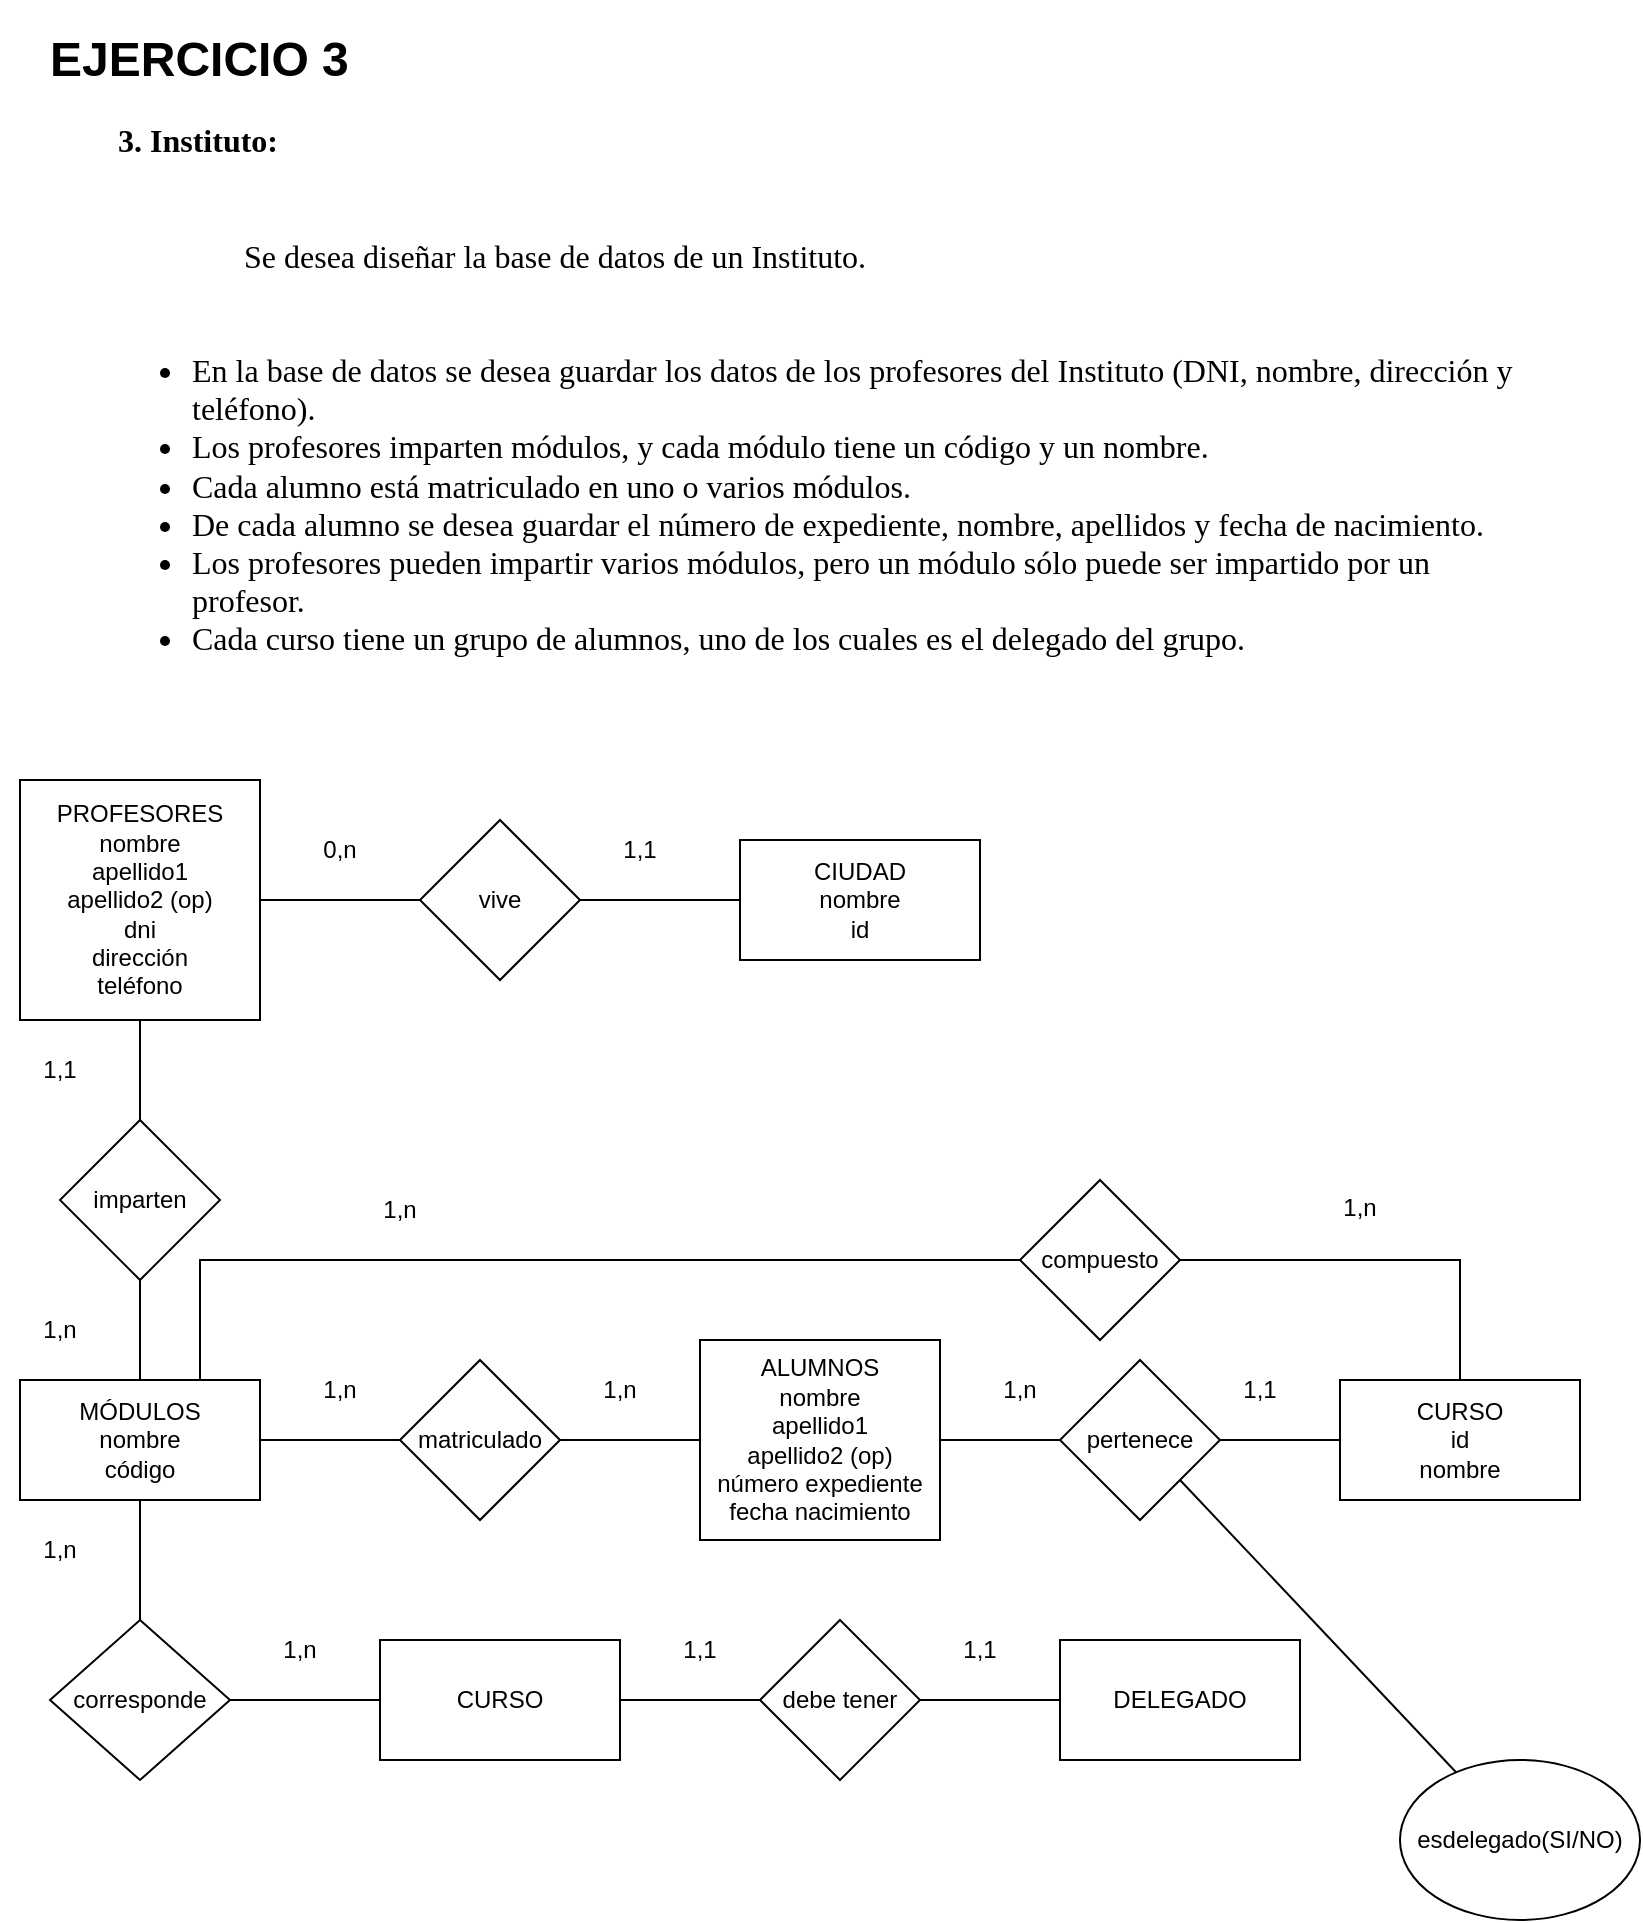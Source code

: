 <mxfile version="20.3.0" type="device"><diagram id="R2lEEEUBdFMjLlhIrx00" name="Page-1"><mxGraphModel dx="1662" dy="849" grid="1" gridSize="10" guides="1" tooltips="1" connect="1" arrows="1" fold="1" page="1" pageScale="1" pageWidth="850" pageHeight="1100" math="0" shadow="0" extFonts="Permanent Marker^https://fonts.googleapis.com/css?family=Permanent+Marker"><root><mxCell id="0"/><mxCell id="1" parent="0"/><mxCell id="gn5aNaQKjEZTmFOxmpgc-1" value="&lt;h1&gt;EJERCICIO 3&lt;/h1&gt;&lt;ol start=&quot;3&quot; style=&quot;margin-top:0;margin-bottom:0;padding-inline-start:48px;&quot;&gt;&lt;li aria-level=&quot;1&quot; style=&quot;list-style-type: decimal; font-size: 12pt; font-family: &amp;quot;Liberation Serif&amp;quot;; color: rgb(0, 0, 0); background-color: transparent; font-weight: 700; font-style: normal; font-variant: normal; text-decoration: none; vertical-align: baseline; margin-left: 1.5pt;&quot; dir=&quot;ltr&quot;&gt;&lt;p role=&quot;presentation&quot; style=&quot;line-height:1.2;margin-top:0pt;margin-bottom:0pt;&quot; dir=&quot;ltr&quot;&gt;&lt;span style=&quot;font-size: 12pt; font-family: &amp;quot;Liberation Serif&amp;quot;; color: rgb(0, 0, 0); background-color: transparent; font-weight: 700; font-style: normal; font-variant: normal; text-decoration: none; vertical-align: baseline;&quot;&gt;Instituto:&amp;nbsp;&lt;/span&gt;&lt;/p&gt;&lt;/li&gt;&lt;/ol&gt;&lt;p&gt;&lt;b id=&quot;docs-internal-guid-e48b8a58-7fff-ed7d-64f9-67049ea9ce77&quot; style=&quot;font-weight:normal;&quot;&gt;&lt;br&gt;&lt;/b&gt;&lt;/p&gt;&lt;p style=&quot;line-height:1.2;margin-left: 72.75pt;margin-top:0pt;margin-bottom:0pt;&quot; dir=&quot;ltr&quot;&gt;&lt;span style=&quot;font-size: 12pt; font-family: &amp;quot;Liberation Serif&amp;quot;; color: rgb(0, 0, 0); background-color: transparent; font-weight: 400; font-style: normal; font-variant: normal; text-decoration: none; vertical-align: baseline;&quot;&gt;Se desea diseñar la base de datos de un Instituto.&lt;/span&gt;&lt;/p&gt;&lt;p&gt;&lt;br&gt;&lt;/p&gt;&lt;ul style=&quot;margin-top:0;margin-bottom:0;padding-inline-start:48px;&quot;&gt;&lt;li aria-level=&quot;1&quot; style=&quot;list-style-type: disc; font-size: 12pt; font-family: &amp;quot;Liberation Serif&amp;quot;; color: rgb(0, 0, 0); background-color: transparent; font-weight: 400; font-style: normal; font-variant: normal; text-decoration: none; vertical-align: baseline; margin-left: 17.25pt;&quot; dir=&quot;ltr&quot;&gt;&lt;p role=&quot;presentation&quot; style=&quot;line-height:1.2;margin-top:0pt;margin-bottom:0pt;&quot; dir=&quot;ltr&quot;&gt;&lt;span style=&quot;font-size: 12pt; font-family: &amp;quot;Liberation Serif&amp;quot;; color: rgb(0, 0, 0); background-color: transparent; font-weight: 400; font-style: normal; font-variant: normal; text-decoration: none; vertical-align: baseline;&quot;&gt;En la base de datos se desea guardar los datos de los profesores del Instituto (DNI, nombre, dirección y teléfono).&amp;nbsp;&lt;/span&gt;&lt;/p&gt;&lt;/li&gt;&lt;li aria-level=&quot;1&quot; style=&quot;list-style-type: disc; font-size: 12pt; font-family: &amp;quot;Liberation Serif&amp;quot;; color: rgb(0, 0, 0); background-color: transparent; font-weight: 400; font-style: normal; font-variant: normal; text-decoration: none; vertical-align: baseline; margin-left: 17.25pt;&quot; dir=&quot;ltr&quot;&gt;&lt;p role=&quot;presentation&quot; style=&quot;line-height:1.2;margin-top:0pt;margin-bottom:0pt;&quot; dir=&quot;ltr&quot;&gt;&lt;span style=&quot;font-size: 12pt; font-family: &amp;quot;Liberation Serif&amp;quot;; color: rgb(0, 0, 0); background-color: transparent; font-weight: 400; font-style: normal; font-variant: normal; text-decoration: none; vertical-align: baseline;&quot;&gt;Los profesores imparten módulos, y cada módulo tiene un código y un nombre.&amp;nbsp;&lt;/span&gt;&lt;/p&gt;&lt;/li&gt;&lt;li aria-level=&quot;1&quot; style=&quot;list-style-type: disc; font-size: 12pt; font-family: &amp;quot;Liberation Serif&amp;quot;; color: rgb(0, 0, 0); background-color: transparent; font-weight: 400; font-style: normal; font-variant: normal; text-decoration: none; vertical-align: baseline; margin-left: 17.25pt;&quot; dir=&quot;ltr&quot;&gt;&lt;p role=&quot;presentation&quot; style=&quot;line-height:1.2;margin-top:0pt;margin-bottom:0pt;&quot; dir=&quot;ltr&quot;&gt;&lt;span style=&quot;font-size: 12pt; font-family: &amp;quot;Liberation Serif&amp;quot;; color: rgb(0, 0, 0); background-color: transparent; font-weight: 400; font-style: normal; font-variant: normal; text-decoration: none; vertical-align: baseline;&quot;&gt;Cada alumno está matriculado en uno o varios módulos.&amp;nbsp;&lt;/span&gt;&lt;/p&gt;&lt;/li&gt;&lt;li aria-level=&quot;1&quot; style=&quot;list-style-type: disc; font-size: 12pt; font-family: &amp;quot;Liberation Serif&amp;quot;; color: rgb(0, 0, 0); background-color: transparent; font-weight: 400; font-style: normal; font-variant: normal; text-decoration: none; vertical-align: baseline; margin-left: 17.25pt;&quot; dir=&quot;ltr&quot;&gt;&lt;p role=&quot;presentation&quot; style=&quot;line-height:1.2;margin-top:0pt;margin-bottom:0pt;&quot; dir=&quot;ltr&quot;&gt;&lt;span style=&quot;font-size: 12pt; font-family: &amp;quot;Liberation Serif&amp;quot;; color: rgb(0, 0, 0); background-color: transparent; font-weight: 400; font-style: normal; font-variant: normal; text-decoration: none; vertical-align: baseline;&quot;&gt;De cada alumno se desea guardar el número de expediente, nombre, apellidos y fecha de nacimiento.&amp;nbsp;&lt;/span&gt;&lt;/p&gt;&lt;/li&gt;&lt;li aria-level=&quot;1&quot; style=&quot;list-style-type: disc; font-size: 12pt; font-family: &amp;quot;Liberation Serif&amp;quot;; color: rgb(0, 0, 0); background-color: transparent; font-weight: 400; font-style: normal; font-variant: normal; text-decoration: none; vertical-align: baseline; margin-left: 17.25pt;&quot; dir=&quot;ltr&quot;&gt;&lt;p role=&quot;presentation&quot; style=&quot;line-height:1.2;margin-top:0pt;margin-bottom:0pt;&quot; dir=&quot;ltr&quot;&gt;&lt;span style=&quot;font-size: 12pt; font-family: &amp;quot;Liberation Serif&amp;quot;; color: rgb(0, 0, 0); background-color: transparent; font-weight: 400; font-style: normal; font-variant: normal; text-decoration: none; vertical-align: baseline;&quot;&gt;Los profesores pueden impartir varios módulos, pero un módulo sólo puede ser impartido por un profesor.&amp;nbsp;&lt;/span&gt;&lt;/p&gt;&lt;/li&gt;&lt;li aria-level=&quot;1&quot; style=&quot;list-style-type: disc; font-size: 12pt; font-family: &amp;quot;Liberation Serif&amp;quot;; color: rgb(0, 0, 0); background-color: transparent; font-weight: 400; font-style: normal; font-variant: normal; text-decoration: none; vertical-align: baseline; margin-left: 17.25pt;&quot; dir=&quot;ltr&quot;&gt;&lt;p role=&quot;presentation&quot; style=&quot;line-height:1.2;margin-top:0pt;margin-bottom:0pt;&quot; dir=&quot;ltr&quot;&gt;&lt;span style=&quot;font-size: 12pt; font-family: &amp;quot;Liberation Serif&amp;quot;; color: rgb(0, 0, 0); background-color: transparent; font-weight: 400; font-style: normal; font-variant: normal; text-decoration: none; vertical-align: baseline;&quot;&gt;Cada curso tiene un grupo de alumnos, uno de los cuales es el delegado del grupo.&amp;nbsp;&lt;/span&gt;&lt;/p&gt;&lt;/li&gt;&lt;/ul&gt;" style="text;html=1;strokeColor=none;fillColor=none;spacing=5;spacingTop=-20;whiteSpace=wrap;overflow=hidden;rounded=0;" parent="1" vertex="1"><mxGeometry x="40" y="40" width="760" height="360" as="geometry"/></mxCell><mxCell id="gn5aNaQKjEZTmFOxmpgc-7" value="PROFESORES&lt;br&gt;nombre&lt;br&gt;apellido1&lt;br&gt;apellido2 (op)&lt;br&gt;dni&lt;br&gt;dirección&lt;br&gt;teléfono" style="rounded=0;whiteSpace=wrap;html=1;" parent="1" vertex="1"><mxGeometry x="30" y="420" width="120" height="120" as="geometry"/></mxCell><mxCell id="gn5aNaQKjEZTmFOxmpgc-12" value="" style="endArrow=none;html=1;rounded=0;exitX=1;exitY=0.5;exitDx=0;exitDy=0;startArrow=none;entryX=0;entryY=0.5;entryDx=0;entryDy=0;" parent="1" source="gn5aNaQKjEZTmFOxmpgc-14" target="gn5aNaQKjEZTmFOxmpgc-13" edge="1"><mxGeometry width="50" height="50" relative="1" as="geometry"><mxPoint x="470" y="260" as="sourcePoint"/><mxPoint x="250" y="320" as="targetPoint"/><Array as="points"/></mxGeometry></mxCell><mxCell id="gn5aNaQKjEZTmFOxmpgc-13" value="CIUDAD&lt;br&gt;nombre&lt;br&gt;id" style="rounded=0;whiteSpace=wrap;html=1;" parent="1" vertex="1"><mxGeometry x="390" y="450" width="120" height="60" as="geometry"/></mxCell><mxCell id="gn5aNaQKjEZTmFOxmpgc-14" value="vive" style="rhombus;whiteSpace=wrap;html=1;" parent="1" vertex="1"><mxGeometry x="230" y="440" width="80" height="80" as="geometry"/></mxCell><mxCell id="gn5aNaQKjEZTmFOxmpgc-15" value="" style="endArrow=none;html=1;rounded=0;exitX=1;exitY=0.5;exitDx=0;exitDy=0;entryX=0;entryY=0.5;entryDx=0;entryDy=0;" parent="1" source="gn5aNaQKjEZTmFOxmpgc-7" target="gn5aNaQKjEZTmFOxmpgc-14" edge="1"><mxGeometry width="50" height="50" relative="1" as="geometry"><mxPoint x="90" y="420" as="sourcePoint"/><mxPoint x="140" y="390" as="targetPoint"/><Array as="points"/></mxGeometry></mxCell><mxCell id="gn5aNaQKjEZTmFOxmpgc-16" value="1,1" style="text;html=1;strokeColor=none;fillColor=none;align=center;verticalAlign=middle;whiteSpace=wrap;rounded=0;" parent="1" vertex="1"><mxGeometry x="310" y="440" width="60" height="30" as="geometry"/></mxCell><mxCell id="gn5aNaQKjEZTmFOxmpgc-17" value="0,n" style="text;html=1;strokeColor=none;fillColor=none;align=center;verticalAlign=middle;whiteSpace=wrap;rounded=0;" parent="1" vertex="1"><mxGeometry x="160" y="440" width="60" height="30" as="geometry"/></mxCell><mxCell id="gn5aNaQKjEZTmFOxmpgc-18" value="" style="endArrow=none;html=1;rounded=0;exitX=0.5;exitY=1;exitDx=0;exitDy=0;startArrow=none;" parent="1" source="gn5aNaQKjEZTmFOxmpgc-20" target="gn5aNaQKjEZTmFOxmpgc-19" edge="1"><mxGeometry width="50" height="50" relative="1" as="geometry"><mxPoint x="470" y="470" as="sourcePoint"/><mxPoint x="90" y="740" as="targetPoint"/></mxGeometry></mxCell><mxCell id="gn5aNaQKjEZTmFOxmpgc-19" value="MÓDULOS&lt;br&gt;nombre&lt;br&gt;código" style="rounded=0;whiteSpace=wrap;html=1;" parent="1" vertex="1"><mxGeometry x="30" y="720" width="120" height="60" as="geometry"/></mxCell><mxCell id="gn5aNaQKjEZTmFOxmpgc-20" value="imparten" style="rhombus;whiteSpace=wrap;html=1;" parent="1" vertex="1"><mxGeometry x="50" y="590" width="80" height="80" as="geometry"/></mxCell><mxCell id="gn5aNaQKjEZTmFOxmpgc-21" value="" style="endArrow=none;html=1;rounded=0;exitX=0.5;exitY=1;exitDx=0;exitDy=0;" parent="1" source="gn5aNaQKjEZTmFOxmpgc-7" target="gn5aNaQKjEZTmFOxmpgc-20" edge="1"><mxGeometry width="50" height="50" relative="1" as="geometry"><mxPoint x="90" y="540" as="sourcePoint"/><mxPoint x="90" y="710" as="targetPoint"/></mxGeometry></mxCell><mxCell id="gn5aNaQKjEZTmFOxmpgc-22" value="1,1" style="text;html=1;strokeColor=none;fillColor=none;align=center;verticalAlign=middle;whiteSpace=wrap;rounded=0;" parent="1" vertex="1"><mxGeometry x="20" y="550" width="60" height="30" as="geometry"/></mxCell><mxCell id="gn5aNaQKjEZTmFOxmpgc-23" value="1,n" style="text;html=1;strokeColor=none;fillColor=none;align=center;verticalAlign=middle;whiteSpace=wrap;rounded=0;" parent="1" vertex="1"><mxGeometry x="20" y="680" width="60" height="30" as="geometry"/></mxCell><mxCell id="gn5aNaQKjEZTmFOxmpgc-24" value="" style="endArrow=none;html=1;rounded=0;exitX=1;exitY=0.5;exitDx=0;exitDy=0;startArrow=none;" parent="1" source="gn5aNaQKjEZTmFOxmpgc-26" target="gn5aNaQKjEZTmFOxmpgc-25" edge="1"><mxGeometry width="50" height="50" relative="1" as="geometry"><mxPoint x="470" y="560" as="sourcePoint"/><mxPoint x="410" y="750" as="targetPoint"/></mxGeometry></mxCell><mxCell id="gn5aNaQKjEZTmFOxmpgc-25" value="ALUMNOS&lt;br&gt;nombre&lt;br&gt;apellido1&lt;br&gt;apellido2 (op)&lt;br&gt;número expediente&lt;br&gt;fecha nacimiento" style="rounded=0;whiteSpace=wrap;html=1;" parent="1" vertex="1"><mxGeometry x="370" y="700" width="120" height="100" as="geometry"/></mxCell><mxCell id="gn5aNaQKjEZTmFOxmpgc-26" value="matriculado" style="rhombus;whiteSpace=wrap;html=1;" parent="1" vertex="1"><mxGeometry x="220" y="710" width="80" height="80" as="geometry"/></mxCell><mxCell id="gn5aNaQKjEZTmFOxmpgc-27" value="" style="endArrow=none;html=1;rounded=0;exitX=1;exitY=0.5;exitDx=0;exitDy=0;" parent="1" source="gn5aNaQKjEZTmFOxmpgc-19" target="gn5aNaQKjEZTmFOxmpgc-26" edge="1"><mxGeometry width="50" height="50" relative="1" as="geometry"><mxPoint x="150" y="750" as="sourcePoint"/><mxPoint x="350" y="750" as="targetPoint"/></mxGeometry></mxCell><mxCell id="gn5aNaQKjEZTmFOxmpgc-28" value="1,n" style="text;html=1;strokeColor=none;fillColor=none;align=center;verticalAlign=middle;whiteSpace=wrap;rounded=0;" parent="1" vertex="1"><mxGeometry x="160" y="710" width="60" height="30" as="geometry"/></mxCell><mxCell id="gn5aNaQKjEZTmFOxmpgc-29" value="1,n" style="text;html=1;strokeColor=none;fillColor=none;align=center;verticalAlign=middle;whiteSpace=wrap;rounded=0;" parent="1" vertex="1"><mxGeometry x="300" y="710" width="60" height="30" as="geometry"/></mxCell><mxCell id="gn5aNaQKjEZTmFOxmpgc-42" value="" style="endArrow=none;html=1;rounded=0;exitX=1;exitY=0.5;exitDx=0;exitDy=0;startArrow=none;" parent="1" source="gn5aNaQKjEZTmFOxmpgc-44" target="gn5aNaQKjEZTmFOxmpgc-43" edge="1"><mxGeometry width="50" height="50" relative="1" as="geometry"><mxPoint x="470" y="710" as="sourcePoint"/><mxPoint x="210" y="880" as="targetPoint"/><Array as="points"><mxPoint x="150" y="880"/></Array></mxGeometry></mxCell><mxCell id="gn5aNaQKjEZTmFOxmpgc-43" value="CURSO" style="rounded=0;whiteSpace=wrap;html=1;" parent="1" vertex="1"><mxGeometry x="210" y="850" width="120" height="60" as="geometry"/></mxCell><mxCell id="gn5aNaQKjEZTmFOxmpgc-44" value="corresponde" style="rhombus;whiteSpace=wrap;html=1;" parent="1" vertex="1"><mxGeometry x="45" y="840" width="90" height="80" as="geometry"/></mxCell><mxCell id="gn5aNaQKjEZTmFOxmpgc-45" value="" style="endArrow=none;html=1;rounded=0;exitX=0.5;exitY=1;exitDx=0;exitDy=0;" parent="1" source="gn5aNaQKjEZTmFOxmpgc-19" target="gn5aNaQKjEZTmFOxmpgc-44" edge="1"><mxGeometry width="50" height="50" relative="1" as="geometry"><mxPoint x="90" y="780" as="sourcePoint"/><mxPoint x="190" y="860" as="targetPoint"/><Array as="points"/></mxGeometry></mxCell><mxCell id="gn5aNaQKjEZTmFOxmpgc-46" value="1,n" style="text;html=1;strokeColor=none;fillColor=none;align=center;verticalAlign=middle;whiteSpace=wrap;rounded=0;" parent="1" vertex="1"><mxGeometry x="20" y="790" width="60" height="30" as="geometry"/></mxCell><mxCell id="gn5aNaQKjEZTmFOxmpgc-47" value="1,n" style="text;html=1;strokeColor=none;fillColor=none;align=center;verticalAlign=middle;whiteSpace=wrap;rounded=0;" parent="1" vertex="1"><mxGeometry x="140" y="840" width="60" height="30" as="geometry"/></mxCell><mxCell id="gn5aNaQKjEZTmFOxmpgc-48" value="" style="endArrow=none;html=1;rounded=0;exitX=1;exitY=0.5;exitDx=0;exitDy=0;startArrow=none;" parent="1" source="gn5aNaQKjEZTmFOxmpgc-50" target="gn5aNaQKjEZTmFOxmpgc-49" edge="1"><mxGeometry width="50" height="50" relative="1" as="geometry"><mxPoint x="470" y="580" as="sourcePoint"/><mxPoint x="560" y="880" as="targetPoint"/></mxGeometry></mxCell><mxCell id="gn5aNaQKjEZTmFOxmpgc-49" value="DELEGADO" style="rounded=0;whiteSpace=wrap;html=1;" parent="1" vertex="1"><mxGeometry x="550" y="850" width="120" height="60" as="geometry"/></mxCell><mxCell id="gn5aNaQKjEZTmFOxmpgc-50" value="debe tener" style="rhombus;whiteSpace=wrap;html=1;" parent="1" vertex="1"><mxGeometry x="400" y="840" width="80" height="80" as="geometry"/></mxCell><mxCell id="gn5aNaQKjEZTmFOxmpgc-51" value="" style="endArrow=none;html=1;rounded=0;exitX=1;exitY=0.5;exitDx=0;exitDy=0;" parent="1" source="gn5aNaQKjEZTmFOxmpgc-43" target="gn5aNaQKjEZTmFOxmpgc-50" edge="1"><mxGeometry width="50" height="50" relative="1" as="geometry"><mxPoint x="330" y="880" as="sourcePoint"/><mxPoint x="550" y="880" as="targetPoint"/></mxGeometry></mxCell><mxCell id="gn5aNaQKjEZTmFOxmpgc-52" value="1,1" style="text;html=1;strokeColor=none;fillColor=none;align=center;verticalAlign=middle;whiteSpace=wrap;rounded=0;" parent="1" vertex="1"><mxGeometry x="340" y="840" width="60" height="30" as="geometry"/></mxCell><mxCell id="gn5aNaQKjEZTmFOxmpgc-53" value="1,1" style="text;html=1;strokeColor=none;fillColor=none;align=center;verticalAlign=middle;whiteSpace=wrap;rounded=0;" parent="1" vertex="1"><mxGeometry x="480" y="840" width="60" height="30" as="geometry"/></mxCell><mxCell id="bxGjBGXvB_WULm1vrqAI-1" value="CURSO&lt;br&gt;id&lt;br&gt;nombre" style="rounded=0;whiteSpace=wrap;html=1;" parent="1" vertex="1"><mxGeometry x="690" y="720" width="120" height="60" as="geometry"/></mxCell><mxCell id="bxGjBGXvB_WULm1vrqAI-2" value="" style="endArrow=none;html=1;rounded=0;entryX=0;entryY=0.5;entryDx=0;entryDy=0;exitX=1;exitY=0.5;exitDx=0;exitDy=0;startArrow=none;" parent="1" source="bxGjBGXvB_WULm1vrqAI-3" target="bxGjBGXvB_WULm1vrqAI-1" edge="1"><mxGeometry width="50" height="50" relative="1" as="geometry"><mxPoint x="390" y="570" as="sourcePoint"/><mxPoint x="440" y="520" as="targetPoint"/></mxGeometry></mxCell><mxCell id="bxGjBGXvB_WULm1vrqAI-3" value="pertenece" style="rhombus;whiteSpace=wrap;html=1;" parent="1" vertex="1"><mxGeometry x="550" y="710" width="80" height="80" as="geometry"/></mxCell><mxCell id="bxGjBGXvB_WULm1vrqAI-4" value="" style="endArrow=none;html=1;rounded=0;entryX=0;entryY=0.5;entryDx=0;entryDy=0;exitX=1;exitY=0.5;exitDx=0;exitDy=0;" parent="1" source="gn5aNaQKjEZTmFOxmpgc-25" target="bxGjBGXvB_WULm1vrqAI-3" edge="1"><mxGeometry width="50" height="50" relative="1" as="geometry"><mxPoint x="490" y="750" as="sourcePoint"/><mxPoint x="690" y="750" as="targetPoint"/></mxGeometry></mxCell><mxCell id="bxGjBGXvB_WULm1vrqAI-5" value="1,n" style="text;html=1;strokeColor=none;fillColor=none;align=center;verticalAlign=middle;whiteSpace=wrap;rounded=0;" parent="1" vertex="1"><mxGeometry x="500" y="710" width="60" height="30" as="geometry"/></mxCell><mxCell id="bxGjBGXvB_WULm1vrqAI-6" value="1,1" style="text;html=1;strokeColor=none;fillColor=none;align=center;verticalAlign=middle;whiteSpace=wrap;rounded=0;" parent="1" vertex="1"><mxGeometry x="620" y="710" width="60" height="30" as="geometry"/></mxCell><mxCell id="bxGjBGXvB_WULm1vrqAI-7" value="" style="endArrow=none;html=1;rounded=0;entryX=0.5;entryY=0;entryDx=0;entryDy=0;exitX=1;exitY=0.5;exitDx=0;exitDy=0;startArrow=none;" parent="1" source="bxGjBGXvB_WULm1vrqAI-8" target="bxGjBGXvB_WULm1vrqAI-1" edge="1"><mxGeometry width="50" height="50" relative="1" as="geometry"><mxPoint x="370" y="550" as="sourcePoint"/><mxPoint x="420" y="500" as="targetPoint"/><Array as="points"><mxPoint x="750" y="660"/></Array></mxGeometry></mxCell><mxCell id="bxGjBGXvB_WULm1vrqAI-8" value="compuesto" style="rhombus;whiteSpace=wrap;html=1;" parent="1" vertex="1"><mxGeometry x="530" y="620" width="80" height="80" as="geometry"/></mxCell><mxCell id="bxGjBGXvB_WULm1vrqAI-9" value="" style="endArrow=none;html=1;rounded=0;entryX=0;entryY=0.5;entryDx=0;entryDy=0;exitX=0.75;exitY=0;exitDx=0;exitDy=0;" parent="1" source="gn5aNaQKjEZTmFOxmpgc-19" target="bxGjBGXvB_WULm1vrqAI-8" edge="1"><mxGeometry width="50" height="50" relative="1" as="geometry"><mxPoint x="120" y="720" as="sourcePoint"/><mxPoint x="750" y="720" as="targetPoint"/><Array as="points"><mxPoint x="120" y="660"/></Array></mxGeometry></mxCell><mxCell id="bxGjBGXvB_WULm1vrqAI-10" value="1,n" style="text;html=1;strokeColor=none;fillColor=none;align=center;verticalAlign=middle;whiteSpace=wrap;rounded=0;" parent="1" vertex="1"><mxGeometry x="190" y="620" width="60" height="30" as="geometry"/></mxCell><mxCell id="bxGjBGXvB_WULm1vrqAI-11" value="1,n" style="text;html=1;strokeColor=none;fillColor=none;align=center;verticalAlign=middle;whiteSpace=wrap;rounded=0;" parent="1" vertex="1"><mxGeometry x="670" y="619" width="60" height="30" as="geometry"/></mxCell><mxCell id="bxGjBGXvB_WULm1vrqAI-12" value="" style="endArrow=none;html=1;rounded=0;entryX=1;entryY=1;entryDx=0;entryDy=0;" parent="1" source="bxGjBGXvB_WULm1vrqAI-13" target="bxGjBGXvB_WULm1vrqAI-3" edge="1"><mxGeometry width="50" height="50" relative="1" as="geometry"><mxPoint x="780" y="950" as="sourcePoint"/><mxPoint x="420" y="500" as="targetPoint"/></mxGeometry></mxCell><mxCell id="bxGjBGXvB_WULm1vrqAI-13" value="esdelegado(SI/NO)" style="ellipse;whiteSpace=wrap;html=1;" parent="1" vertex="1"><mxGeometry x="720" y="910" width="120" height="80" as="geometry"/></mxCell></root></mxGraphModel></diagram></mxfile>